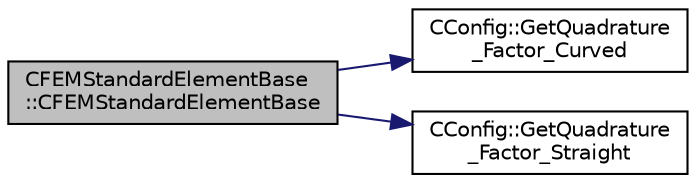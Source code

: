 digraph "CFEMStandardElementBase::CFEMStandardElementBase"
{
 // LATEX_PDF_SIZE
  edge [fontname="Helvetica",fontsize="10",labelfontname="Helvetica",labelfontsize="10"];
  node [fontname="Helvetica",fontsize="10",shape=record];
  rankdir="LR";
  Node1 [label="CFEMStandardElementBase\l::CFEMStandardElementBase",height=0.2,width=0.4,color="black", fillcolor="grey75", style="filled", fontcolor="black",tooltip="Alternative constructor."];
  Node1 -> Node2 [color="midnightblue",fontsize="10",style="solid",fontname="Helvetica"];
  Node2 [label="CConfig::GetQuadrature\l_Factor_Curved",height=0.2,width=0.4,color="black", fillcolor="white", style="filled",URL="$classCConfig.html#a327e9a26e0fbd3a012a264923f3a1be6",tooltip="Get the factor applied during quadrature of curved elements."];
  Node1 -> Node3 [color="midnightblue",fontsize="10",style="solid",fontname="Helvetica"];
  Node3 [label="CConfig::GetQuadrature\l_Factor_Straight",height=0.2,width=0.4,color="black", fillcolor="white", style="filled",URL="$classCConfig.html#aff94e1be1fb0285007575ebcb27bff0d",tooltip="Get the factor applied during quadrature of straight elements."];
}

